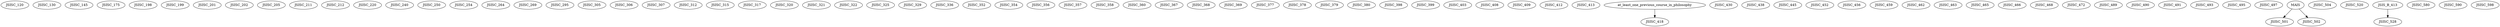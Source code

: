 digraph G {
    JSISC_120;
    JSISC_130;
    JSISC_145;
    JSISC_175;
    JSISC_198;
    JSISC_199;
    JSISC_201;
    JSISC_202;
    JSISC_205;
    JSISC_211;
    JSISC_212;
    JSISC_220;
    JSISC_240;
    JSISC_250;
    JSISC_254;
    JSISC_264;
    JSISC_269;
    JSISC_295;
    JSISC_305;
    JSISC_306;
    JSISC_307;
    JSISC_312;
    JSISC_315;
    JSISC_317;
    JSISC_320;
    JSISC_321;
    JSISC_322;
    JSISC_325;
    JSISC_329;
    JSISC_336;
    JSISC_352;
    JSISC_354;
    JSISC_356;
    JSISC_357;
    JSISC_358;
    JSISC_360;
    JSISC_367;
    JSISC_368;
    JSISC_369;
    JSISC_377;
    JSISC_378;
    JSISC_379;
    JSISC_380;
    JSISC_398;
    JSISC_399;
    JSISC_403;
    JSISC_408;
    JSISC_409;
    JSISC_412;
    JSISC_413;
    edge [color=black];
    at_least_one_previous_course_in_philosophy -> JSISC_418;
    JSISC_430;
    JSISC_438;
    JSISC_445;
    JSISC_452;
    JSISC_456;
    JSISC_459;
    JSISC_462;
    JSISC_463;
    JSISC_465;
    JSISC_466;
    JSISC_468;
    JSISC_472;
    JSISC_489;
    JSISC_490;
    JSISC_491;
    JSISC_493;
    JSISC_495;
    JSISC_497;
    edge [color=black];
    MAIS -> JSISC_501;
    edge [color=black];
    MAIS -> JSISC_502;
    JSISC_504;
    JSISC_520;
    edge [color=black];
    JSIS_B_413 -> JSISC_528;
    JSISC_580;
    JSISC_590;
    JSISC_598;
}
